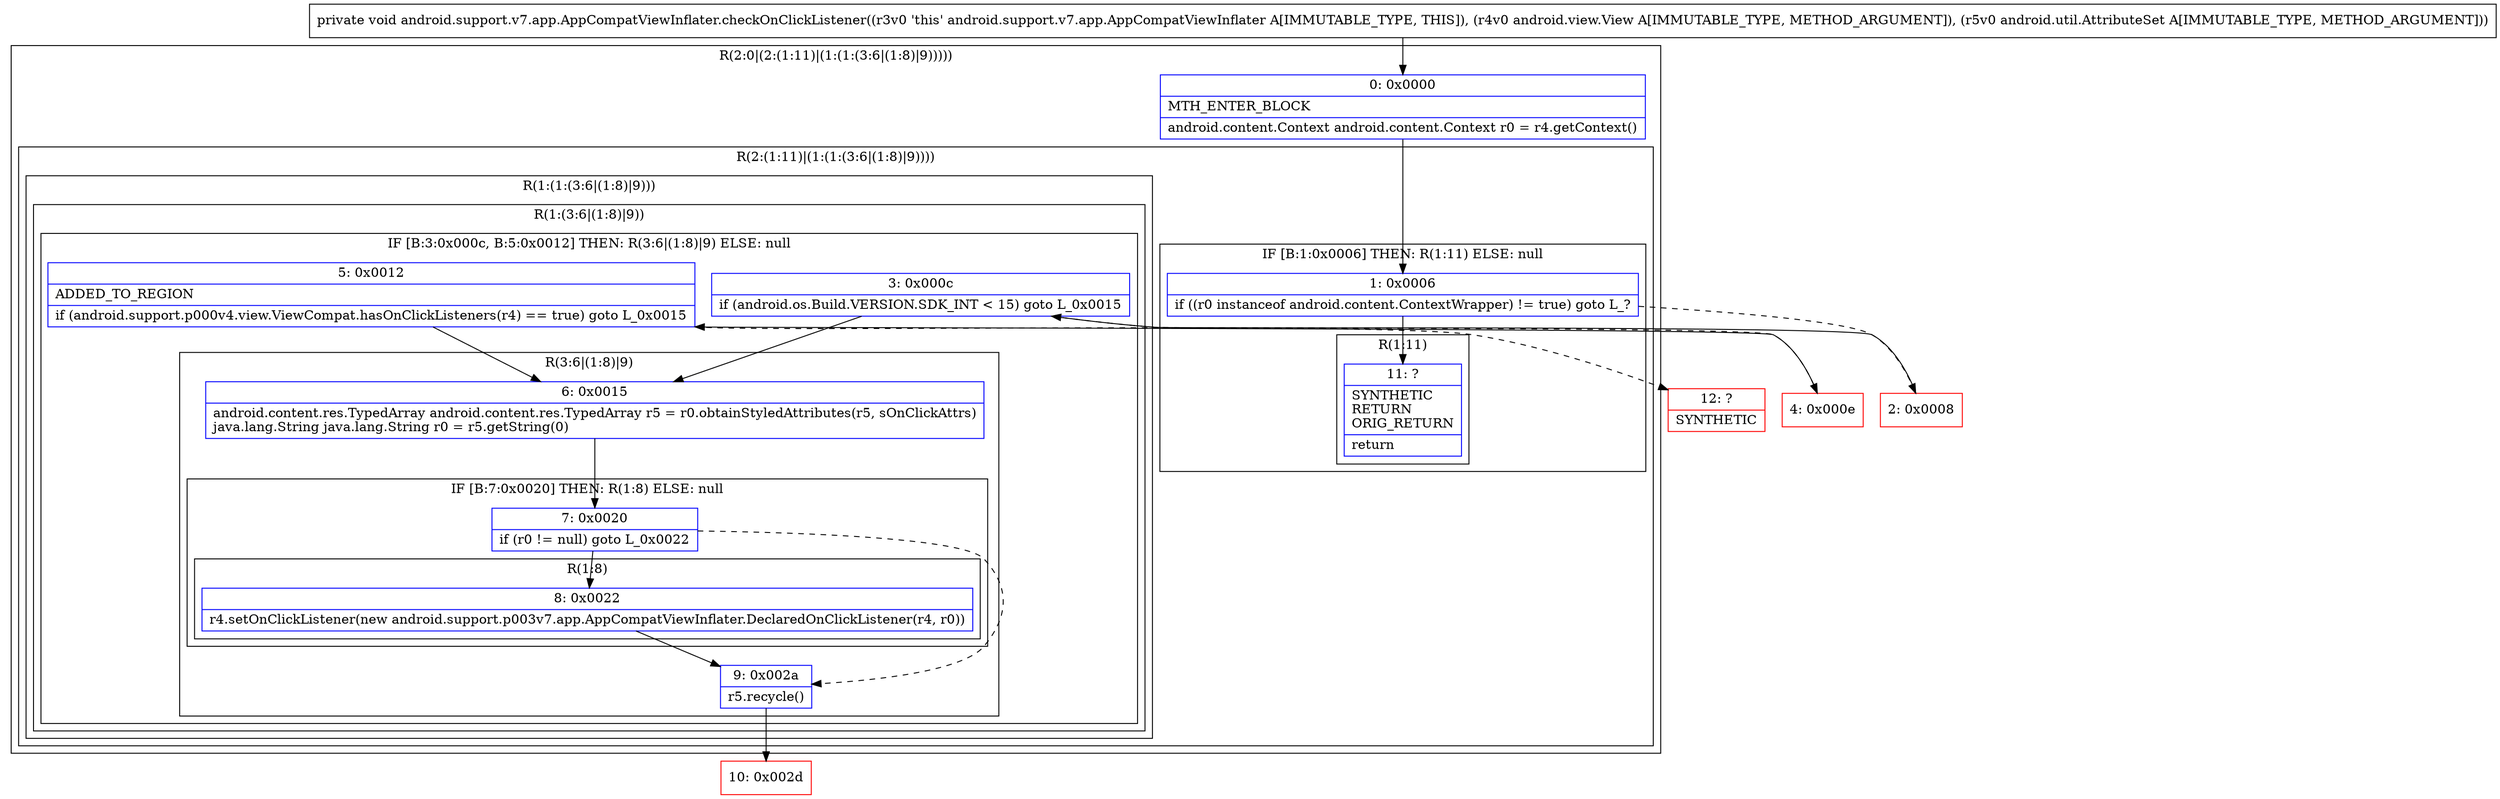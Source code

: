 digraph "CFG forandroid.support.v7.app.AppCompatViewInflater.checkOnClickListener(Landroid\/view\/View;Landroid\/util\/AttributeSet;)V" {
subgraph cluster_Region_1419942602 {
label = "R(2:0|(2:(1:11)|(1:(1:(3:6|(1:8)|9)))))";
node [shape=record,color=blue];
Node_0 [shape=record,label="{0\:\ 0x0000|MTH_ENTER_BLOCK\l|android.content.Context android.content.Context r0 = r4.getContext()\l}"];
subgraph cluster_Region_1908506235 {
label = "R(2:(1:11)|(1:(1:(3:6|(1:8)|9))))";
node [shape=record,color=blue];
subgraph cluster_IfRegion_2023430379 {
label = "IF [B:1:0x0006] THEN: R(1:11) ELSE: null";
node [shape=record,color=blue];
Node_1 [shape=record,label="{1\:\ 0x0006|if ((r0 instanceof android.content.ContextWrapper) != true) goto L_?\l}"];
subgraph cluster_Region_2106965142 {
label = "R(1:11)";
node [shape=record,color=blue];
Node_11 [shape=record,label="{11\:\ ?|SYNTHETIC\lRETURN\lORIG_RETURN\l|return\l}"];
}
}
subgraph cluster_Region_1197725354 {
label = "R(1:(1:(3:6|(1:8)|9)))";
node [shape=record,color=blue];
subgraph cluster_Region_1424027548 {
label = "R(1:(3:6|(1:8)|9))";
node [shape=record,color=blue];
subgraph cluster_IfRegion_774402525 {
label = "IF [B:3:0x000c, B:5:0x0012] THEN: R(3:6|(1:8)|9) ELSE: null";
node [shape=record,color=blue];
Node_3 [shape=record,label="{3\:\ 0x000c|if (android.os.Build.VERSION.SDK_INT \< 15) goto L_0x0015\l}"];
Node_5 [shape=record,label="{5\:\ 0x0012|ADDED_TO_REGION\l|if (android.support.p000v4.view.ViewCompat.hasOnClickListeners(r4) == true) goto L_0x0015\l}"];
subgraph cluster_Region_1183636161 {
label = "R(3:6|(1:8)|9)";
node [shape=record,color=blue];
Node_6 [shape=record,label="{6\:\ 0x0015|android.content.res.TypedArray android.content.res.TypedArray r5 = r0.obtainStyledAttributes(r5, sOnClickAttrs)\ljava.lang.String java.lang.String r0 = r5.getString(0)\l}"];
subgraph cluster_IfRegion_389047480 {
label = "IF [B:7:0x0020] THEN: R(1:8) ELSE: null";
node [shape=record,color=blue];
Node_7 [shape=record,label="{7\:\ 0x0020|if (r0 != null) goto L_0x0022\l}"];
subgraph cluster_Region_1468319838 {
label = "R(1:8)";
node [shape=record,color=blue];
Node_8 [shape=record,label="{8\:\ 0x0022|r4.setOnClickListener(new android.support.p003v7.app.AppCompatViewInflater.DeclaredOnClickListener(r4, r0))\l}"];
}
}
Node_9 [shape=record,label="{9\:\ 0x002a|r5.recycle()\l}"];
}
}
}
}
}
}
Node_2 [shape=record,color=red,label="{2\:\ 0x0008}"];
Node_4 [shape=record,color=red,label="{4\:\ 0x000e}"];
Node_10 [shape=record,color=red,label="{10\:\ 0x002d}"];
Node_12 [shape=record,color=red,label="{12\:\ ?|SYNTHETIC\l}"];
MethodNode[shape=record,label="{private void android.support.v7.app.AppCompatViewInflater.checkOnClickListener((r3v0 'this' android.support.v7.app.AppCompatViewInflater A[IMMUTABLE_TYPE, THIS]), (r4v0 android.view.View A[IMMUTABLE_TYPE, METHOD_ARGUMENT]), (r5v0 android.util.AttributeSet A[IMMUTABLE_TYPE, METHOD_ARGUMENT])) }"];
MethodNode -> Node_0;
Node_0 -> Node_1;
Node_1 -> Node_2[style=dashed];
Node_1 -> Node_11;
Node_3 -> Node_4[style=dashed];
Node_3 -> Node_6;
Node_5 -> Node_6;
Node_5 -> Node_12[style=dashed];
Node_6 -> Node_7;
Node_7 -> Node_8;
Node_7 -> Node_9[style=dashed];
Node_8 -> Node_9;
Node_9 -> Node_10;
Node_2 -> Node_3;
Node_4 -> Node_5;
}


